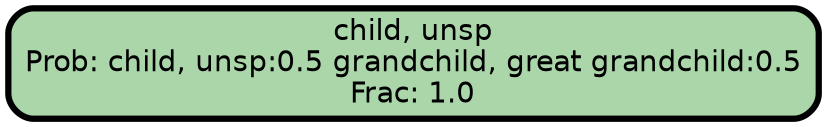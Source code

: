 graph Tree {
node [shape=box, style="filled, rounded",color="black",penwidth="3",fontcolor="black",                 fontname=helvetica] ;
graph [ranksep="0 equally", splines=straight,                 bgcolor=transparent, dpi=200] ;
edge [fontname=helvetica, color=black] ;
0 [label="child, unsp
Prob: child, unsp:0.5 grandchild, great grandchild:0.5
Frac: 1.0", fillcolor="#aad6aa"] ;
{rank = same;}}